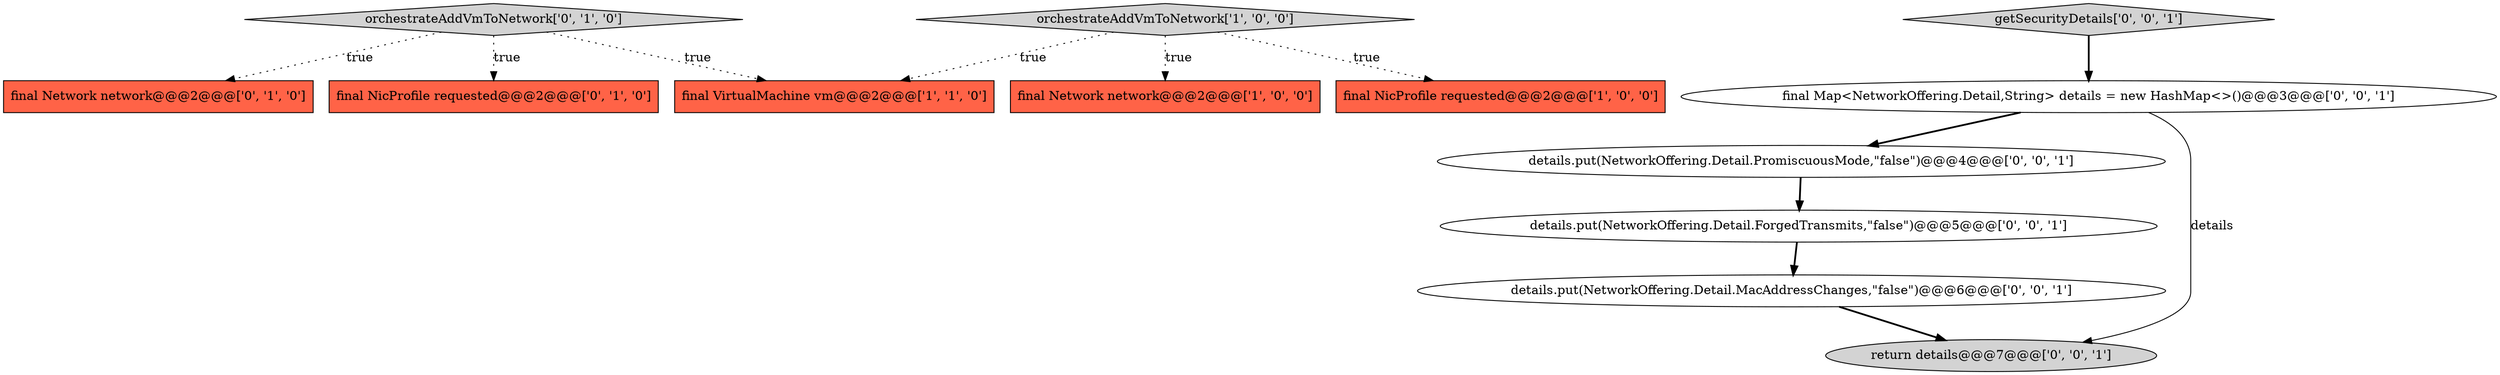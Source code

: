 digraph {
6 [style = filled, label = "final Network network@@@2@@@['0', '1', '0']", fillcolor = tomato, shape = box image = "AAA0AAABBB2BBB"];
8 [style = filled, label = "details.put(NetworkOffering.Detail.PromiscuousMode,\"false\")@@@4@@@['0', '0', '1']", fillcolor = white, shape = ellipse image = "AAA0AAABBB3BBB"];
11 [style = filled, label = "getSecurityDetails['0', '0', '1']", fillcolor = lightgray, shape = diamond image = "AAA0AAABBB3BBB"];
12 [style = filled, label = "details.put(NetworkOffering.Detail.MacAddressChanges,\"false\")@@@6@@@['0', '0', '1']", fillcolor = white, shape = ellipse image = "AAA0AAABBB3BBB"];
1 [style = filled, label = "final Network network@@@2@@@['1', '0', '0']", fillcolor = tomato, shape = box image = "AAA0AAABBB1BBB"];
4 [style = filled, label = "orchestrateAddVmToNetwork['0', '1', '0']", fillcolor = lightgray, shape = diamond image = "AAA0AAABBB2BBB"];
0 [style = filled, label = "final NicProfile requested@@@2@@@['1', '0', '0']", fillcolor = tomato, shape = box image = "AAA0AAABBB1BBB"];
3 [style = filled, label = "orchestrateAddVmToNetwork['1', '0', '0']", fillcolor = lightgray, shape = diamond image = "AAA0AAABBB1BBB"];
9 [style = filled, label = "return details@@@7@@@['0', '0', '1']", fillcolor = lightgray, shape = ellipse image = "AAA0AAABBB3BBB"];
2 [style = filled, label = "final VirtualMachine vm@@@2@@@['1', '1', '0']", fillcolor = tomato, shape = box image = "AAA0AAABBB1BBB"];
10 [style = filled, label = "details.put(NetworkOffering.Detail.ForgedTransmits,\"false\")@@@5@@@['0', '0', '1']", fillcolor = white, shape = ellipse image = "AAA0AAABBB3BBB"];
7 [style = filled, label = "final Map<NetworkOffering.Detail,String> details = new HashMap<>()@@@3@@@['0', '0', '1']", fillcolor = white, shape = ellipse image = "AAA0AAABBB3BBB"];
5 [style = filled, label = "final NicProfile requested@@@2@@@['0', '1', '0']", fillcolor = tomato, shape = box image = "AAA0AAABBB2BBB"];
4->5 [style = dotted, label="true"];
12->9 [style = bold, label=""];
10->12 [style = bold, label=""];
7->8 [style = bold, label=""];
4->6 [style = dotted, label="true"];
11->7 [style = bold, label=""];
3->2 [style = dotted, label="true"];
8->10 [style = bold, label=""];
3->1 [style = dotted, label="true"];
4->2 [style = dotted, label="true"];
3->0 [style = dotted, label="true"];
7->9 [style = solid, label="details"];
}
